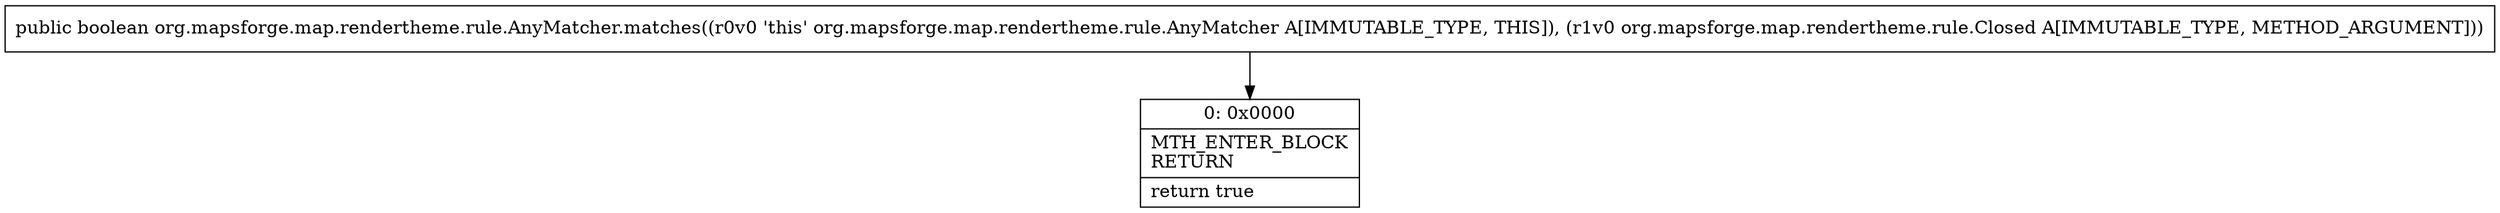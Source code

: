 digraph "CFG fororg.mapsforge.map.rendertheme.rule.AnyMatcher.matches(Lorg\/mapsforge\/map\/rendertheme\/rule\/Closed;)Z" {
Node_0 [shape=record,label="{0\:\ 0x0000|MTH_ENTER_BLOCK\lRETURN\l|return true\l}"];
MethodNode[shape=record,label="{public boolean org.mapsforge.map.rendertheme.rule.AnyMatcher.matches((r0v0 'this' org.mapsforge.map.rendertheme.rule.AnyMatcher A[IMMUTABLE_TYPE, THIS]), (r1v0 org.mapsforge.map.rendertheme.rule.Closed A[IMMUTABLE_TYPE, METHOD_ARGUMENT])) }"];
MethodNode -> Node_0;
}

